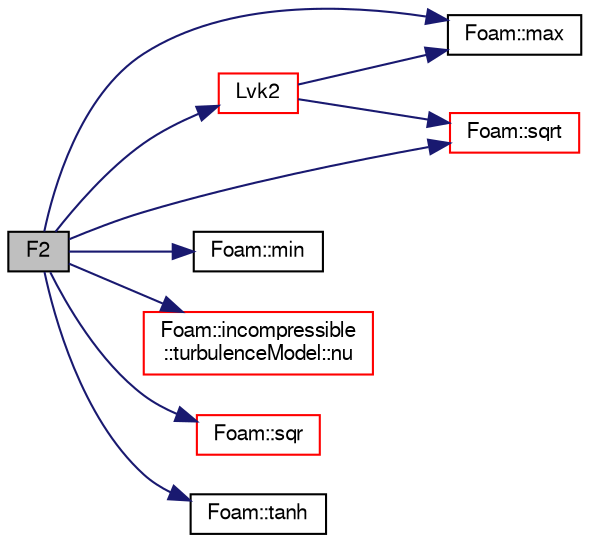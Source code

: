 digraph "F2"
{
  bgcolor="transparent";
  edge [fontname="FreeSans",fontsize="10",labelfontname="FreeSans",labelfontsize="10"];
  node [fontname="FreeSans",fontsize="10",shape=record];
  rankdir="LR";
  Node757 [label="F2",height=0.2,width=0.4,color="black", fillcolor="grey75", style="filled", fontcolor="black"];
  Node757 -> Node758 [color="midnightblue",fontsize="10",style="solid",fontname="FreeSans"];
  Node758 [label="Lvk2",height=0.2,width=0.4,color="red",URL="$a30866.html#adefdb260895781c823d2ab3873f755af"];
  Node758 -> Node812 [color="midnightblue",fontsize="10",style="solid",fontname="FreeSans"];
  Node812 [label="Foam::max",height=0.2,width=0.4,color="black",URL="$a21124.html#ac993e906cf2774ae77e666bc24e81733"];
  Node758 -> Node813 [color="midnightblue",fontsize="10",style="solid",fontname="FreeSans"];
  Node813 [label="Foam::sqrt",height=0.2,width=0.4,color="red",URL="$a21124.html#a8616bd62eebf2342a80222fecb1bda71"];
  Node757 -> Node812 [color="midnightblue",fontsize="10",style="solid",fontname="FreeSans"];
  Node757 -> Node819 [color="midnightblue",fontsize="10",style="solid",fontname="FreeSans"];
  Node819 [label="Foam::min",height=0.2,width=0.4,color="black",URL="$a21124.html#a253e112ad2d56d96230ff39ea7f442dc"];
  Node757 -> Node820 [color="midnightblue",fontsize="10",style="solid",fontname="FreeSans"];
  Node820 [label="Foam::incompressible\l::turbulenceModel::nu",height=0.2,width=0.4,color="red",URL="$a31102.html#aa739f3daeda1884fecc84f2b36a24021",tooltip="Return the laminar viscosity. "];
  Node757 -> Node1127 [color="midnightblue",fontsize="10",style="solid",fontname="FreeSans"];
  Node1127 [label="Foam::sqr",height=0.2,width=0.4,color="red",URL="$a21124.html#a277dc11c581d53826ab5090b08f3b17b"];
  Node757 -> Node813 [color="midnightblue",fontsize="10",style="solid",fontname="FreeSans"];
  Node757 -> Node1128 [color="midnightblue",fontsize="10",style="solid",fontname="FreeSans"];
  Node1128 [label="Foam::tanh",height=0.2,width=0.4,color="black",URL="$a21124.html#a495b8b73fde3fbf83457f43628cc4087"];
}
